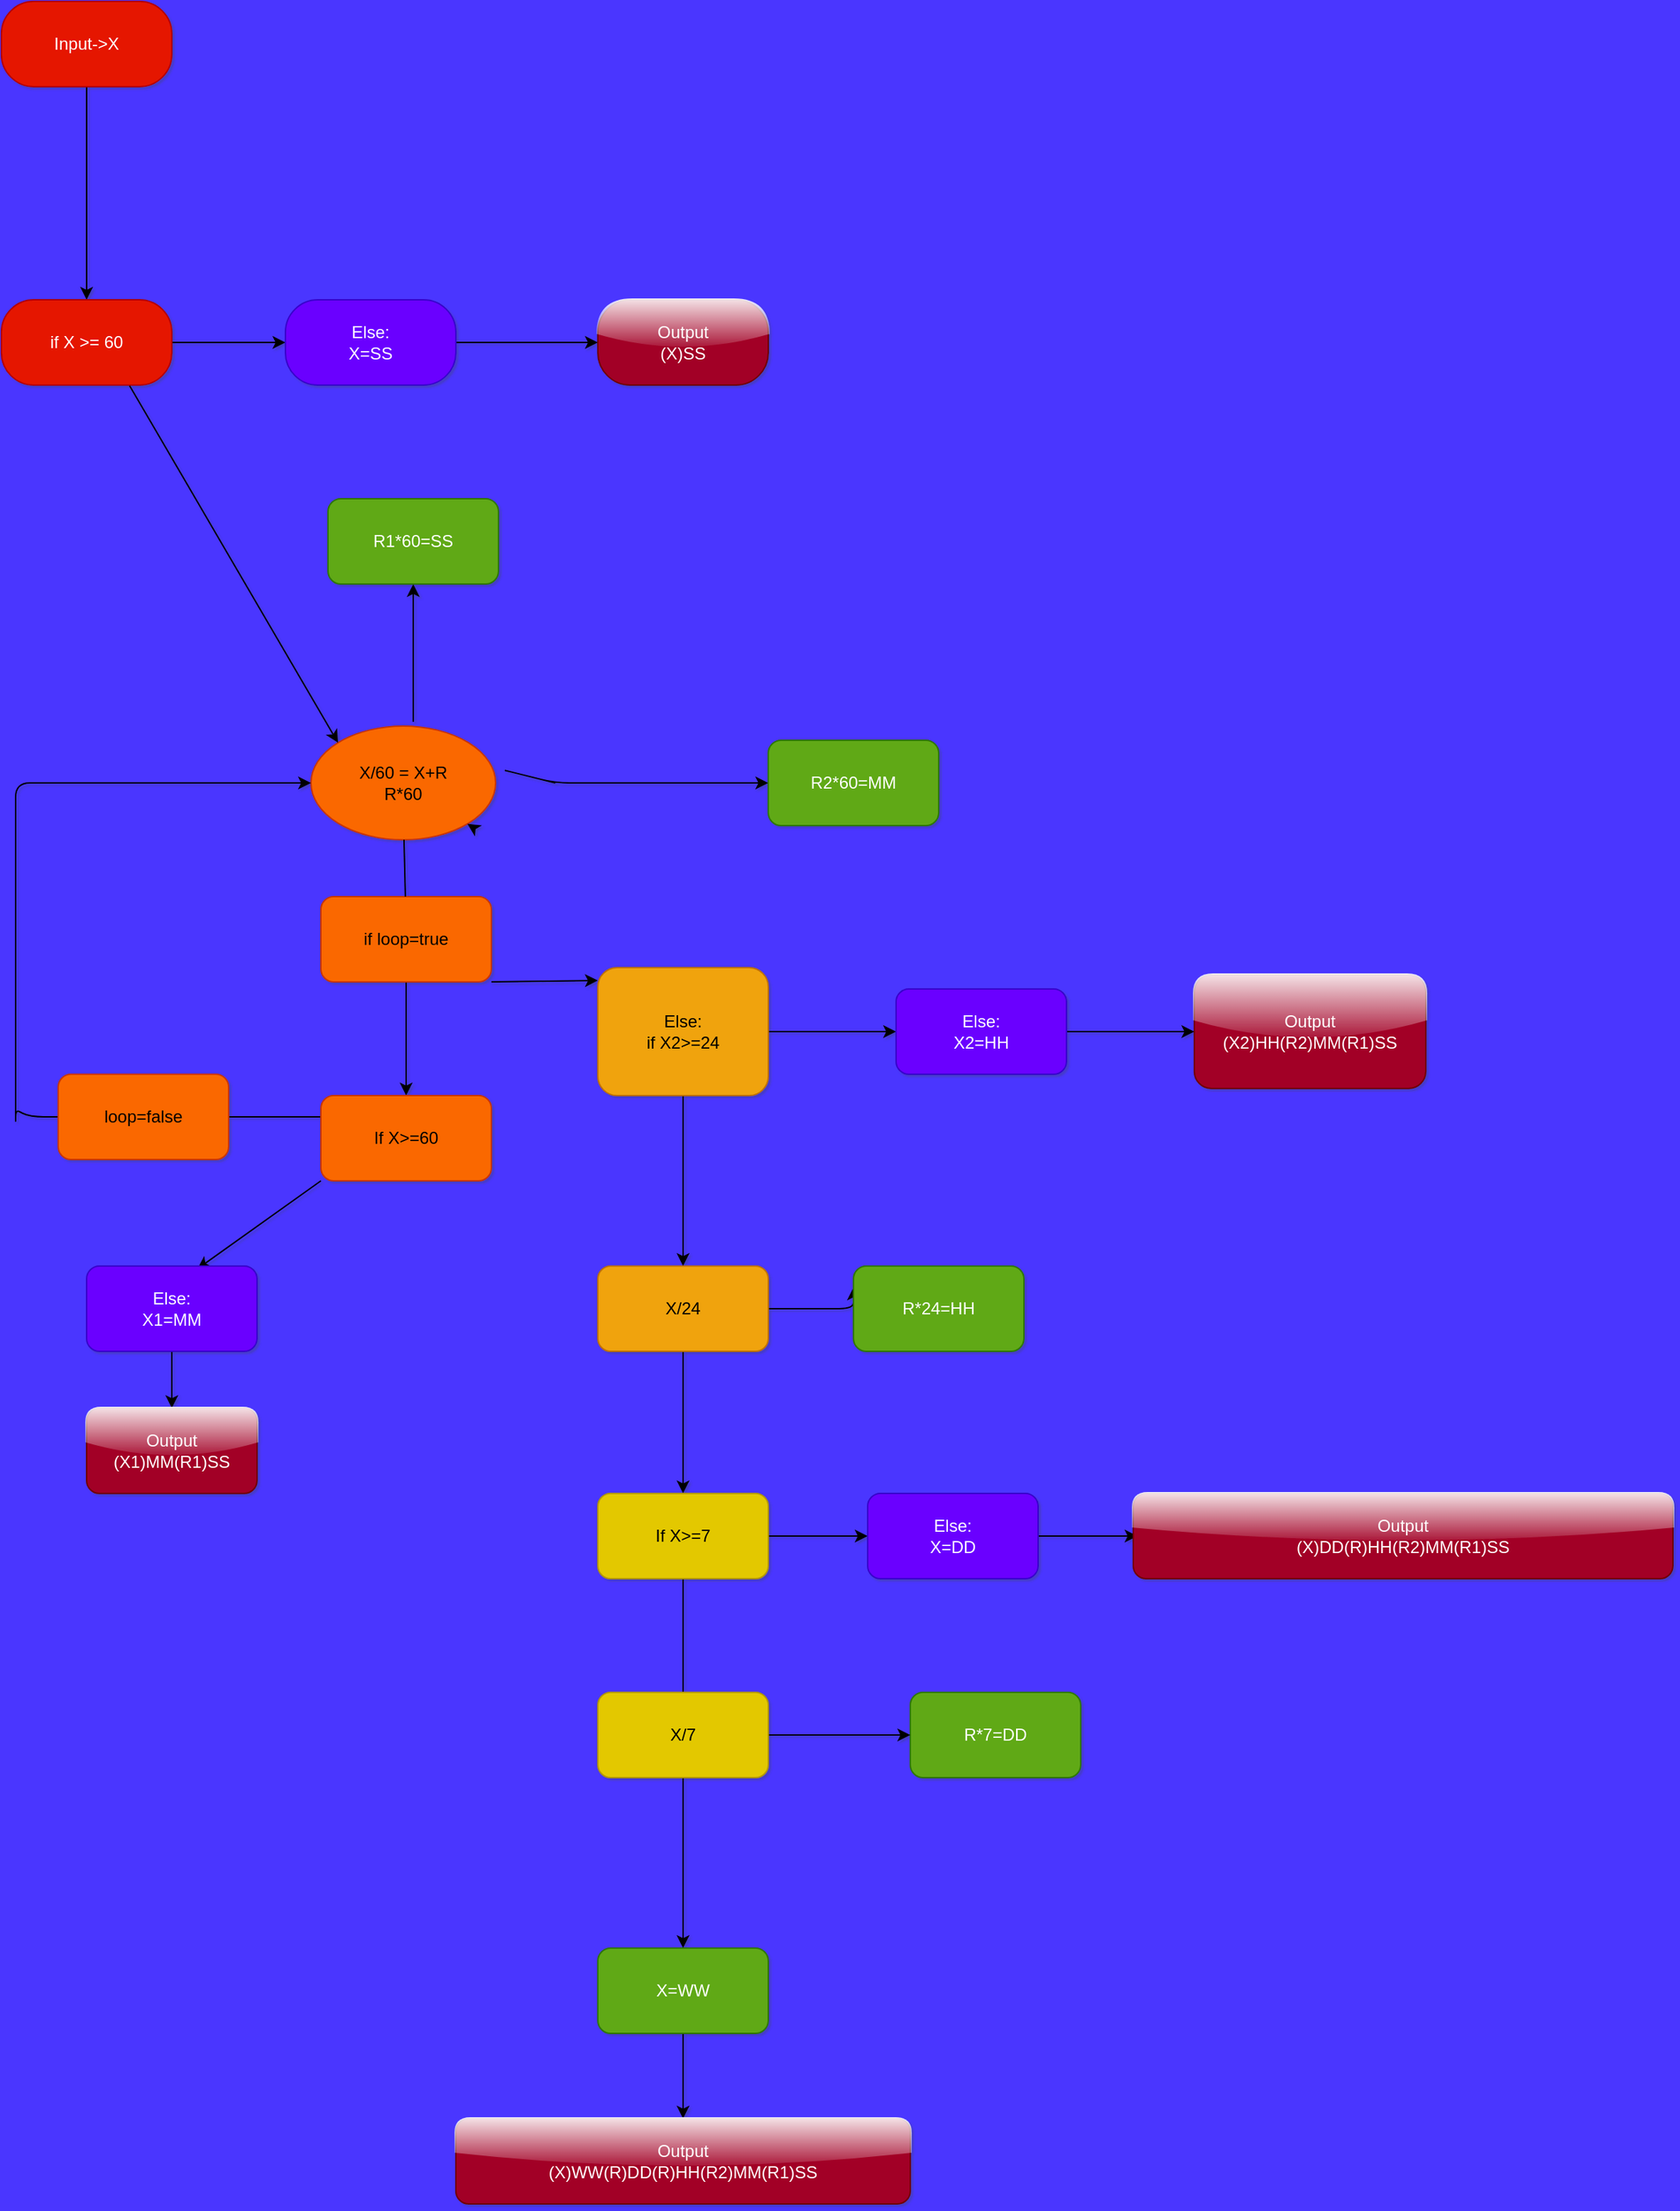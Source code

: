 <mxfile>
    <diagram id="u2BzBULdII_uXvMt2Ss9" name="Page-1">
        <mxGraphModel dx="1084" dy="1190" grid="0" gridSize="10" guides="1" tooltips="1" connect="1" arrows="1" fold="1" page="0" pageScale="1" pageWidth="827" pageHeight="1169" background="#4A36FF" math="0" shadow="1">
            <root>
                <mxCell id="0"/>
                <mxCell id="1" parent="0"/>
                <mxCell id="28" value="" style="edgeStyle=none;html=1;" parent="1" source="2" target="27" edge="1">
                    <mxGeometry relative="1" as="geometry"/>
                </mxCell>
                <object label="Input-&amp;gt;X" start="Input&#10;" id="2">
                    <mxCell style="rounded=1;whiteSpace=wrap;html=1;arcSize=38;fillColor=#e51400;fontColor=#ffffff;strokeColor=#B20000;" parent="1" vertex="1">
                        <mxGeometry x="60" y="-390" width="120" height="60" as="geometry"/>
                    </mxCell>
                </object>
                <mxCell id="6" value="" style="edgeStyle=none;html=1;startArrow=none;" parent="1" source="61" target="4" edge="1">
                    <mxGeometry relative="1" as="geometry"/>
                </mxCell>
                <mxCell id="8" style="edgeStyle=none;html=1;exitX=0.554;exitY=-0.037;exitDx=0;exitDy=0;exitPerimeter=0;" parent="1" source="3" target="9" edge="1">
                    <mxGeometry relative="1" as="geometry">
                        <mxPoint x="530" y="160" as="targetPoint"/>
                    </mxGeometry>
                </mxCell>
                <mxCell id="10" style="edgeStyle=none;html=1;" parent="1" target="11" edge="1">
                    <mxGeometry relative="1" as="geometry">
                        <mxPoint x="640" y="230" as="targetPoint"/>
                        <mxPoint x="450" y="160" as="sourcePoint"/>
                        <Array as="points">
                            <mxPoint x="410" y="150"/>
                            <mxPoint x="450" y="160"/>
                        </Array>
                    </mxGeometry>
                </mxCell>
                <mxCell id="3" value="X/60 = X+R&lt;br&gt;R*60" style="ellipse;whiteSpace=wrap;html=1;fillColor=#fa6800;fontColor=#000000;strokeColor=#C73500;" parent="1" vertex="1">
                    <mxGeometry x="278" y="120" width="130" height="80" as="geometry"/>
                </mxCell>
                <mxCell id="64" style="edgeStyle=none;html=1;exitX=0;exitY=1;exitDx=0;exitDy=0;entryX=0.65;entryY=0.033;entryDx=0;entryDy=0;entryPerimeter=0;" parent="1" source="4" target="35" edge="1">
                    <mxGeometry relative="1" as="geometry"/>
                </mxCell>
                <mxCell id="67" style="edgeStyle=none;html=1;exitX=0;exitY=0.25;exitDx=0;exitDy=0;entryX=0;entryY=0.5;entryDx=0;entryDy=0;" parent="1" source="4" target="3" edge="1">
                    <mxGeometry relative="1" as="geometry">
                        <Array as="points">
                            <mxPoint x="80" y="395"/>
                            <mxPoint x="70" y="390"/>
                            <mxPoint x="70" y="400"/>
                            <mxPoint x="70" y="160"/>
                        </Array>
                    </mxGeometry>
                </mxCell>
                <mxCell id="4" value="If X&amp;gt;=60" style="rounded=1;whiteSpace=wrap;html=1;fillColor=#fa6800;fontColor=#000000;strokeColor=#C73500;" parent="1" vertex="1">
                    <mxGeometry x="285" y="380" width="120" height="60" as="geometry"/>
                </mxCell>
                <mxCell id="9" value="R1*60=SS" style="rounded=1;whiteSpace=wrap;html=1;fillColor=#60a917;fontColor=#ffffff;strokeColor=#2D7600;" parent="1" vertex="1">
                    <mxGeometry x="290" y="-40" width="120" height="60" as="geometry"/>
                </mxCell>
                <mxCell id="11" value="R2*60=MM" style="rounded=1;whiteSpace=wrap;html=1;color=red;fillColor=#60a917;fontColor=#ffffff;strokeColor=#2D7600;" parent="1" vertex="1">
                    <mxGeometry x="600" y="130" width="120" height="60" as="geometry"/>
                </mxCell>
                <mxCell id="16" value="" style="edgeStyle=none;html=1;" parent="1" source="12" target="15" edge="1">
                    <mxGeometry relative="1" as="geometry"/>
                </mxCell>
                <mxCell id="66" style="edgeStyle=none;html=1;exitX=1;exitY=0.5;exitDx=0;exitDy=0;entryX=0;entryY=0.5;entryDx=0;entryDy=0;" parent="1" source="12" target="40" edge="1">
                    <mxGeometry relative="1" as="geometry"/>
                </mxCell>
                <mxCell id="12" value="Else:&lt;br&gt;if X2&amp;gt;=24" style="rounded=1;whiteSpace=wrap;html=1;fillColor=#f0a30a;fontColor=#000000;strokeColor=#BD7000;" parent="1" vertex="1">
                    <mxGeometry x="480" y="290" width="120" height="90" as="geometry"/>
                </mxCell>
                <mxCell id="20" value="" style="edgeStyle=none;html=1;" parent="1" source="15" target="19" edge="1">
                    <mxGeometry relative="1" as="geometry"/>
                </mxCell>
                <mxCell id="45" style="edgeStyle=none;html=1;exitX=1;exitY=0.5;exitDx=0;exitDy=0;entryX=0;entryY=0.25;entryDx=0;entryDy=0;" parent="1" source="15" target="46" edge="1">
                    <mxGeometry relative="1" as="geometry">
                        <mxPoint x="640" y="520" as="targetPoint"/>
                        <Array as="points">
                            <mxPoint x="660" y="530"/>
                        </Array>
                    </mxGeometry>
                </mxCell>
                <mxCell id="15" value="X/24" style="whiteSpace=wrap;html=1;rounded=1;fillColor=#f0a30a;fontColor=#000000;strokeColor=#BD7000;" parent="1" vertex="1">
                    <mxGeometry x="480" y="500" width="120" height="60" as="geometry"/>
                </mxCell>
                <mxCell id="24" value="" style="edgeStyle=none;html=1;" parent="1" source="19" target="23" edge="1">
                    <mxGeometry relative="1" as="geometry"/>
                </mxCell>
                <mxCell id="47" style="edgeStyle=none;html=1;exitX=1;exitY=0.25;exitDx=0;exitDy=0;entryX=0;entryY=0.5;entryDx=0;entryDy=0;" parent="1" source="19" target="48" edge="1">
                    <mxGeometry relative="1" as="geometry">
                        <mxPoint x="660" y="635" as="targetPoint"/>
                        <Array as="points">
                            <mxPoint x="580" y="690"/>
                            <mxPoint x="630" y="690"/>
                        </Array>
                    </mxGeometry>
                </mxCell>
                <mxCell id="19" value="If X&amp;gt;=7" style="whiteSpace=wrap;html=1;rounded=1;fillColor=#e3c800;fontColor=#000000;strokeColor=#B09500;" parent="1" vertex="1">
                    <mxGeometry x="480" y="660" width="120" height="60" as="geometry"/>
                </mxCell>
                <mxCell id="57" value="" style="edgeStyle=none;html=1;" parent="1" source="23" target="56" edge="1">
                    <mxGeometry relative="1" as="geometry"/>
                </mxCell>
                <mxCell id="23" value="X=WW" style="whiteSpace=wrap;html=1;rounded=1;fillColor=#60a917;fontColor=#ffffff;strokeColor=#2D7600;" parent="1" vertex="1">
                    <mxGeometry x="480" y="980" width="120" height="60" as="geometry"/>
                </mxCell>
                <mxCell id="30" value="" style="edgeStyle=none;html=1;" parent="1" source="27" target="29" edge="1">
                    <mxGeometry relative="1" as="geometry"/>
                </mxCell>
                <mxCell id="33" style="edgeStyle=none;html=1;exitX=0.75;exitY=1;exitDx=0;exitDy=0;entryX=0;entryY=0;entryDx=0;entryDy=0;" parent="1" source="27" target="3" edge="1">
                    <mxGeometry relative="1" as="geometry"/>
                </mxCell>
                <mxCell id="27" value="if X &amp;gt;= 60" style="whiteSpace=wrap;html=1;rounded=1;arcSize=38;fillColor=#e51400;fontColor=#ffffff;strokeColor=#B20000;" parent="1" vertex="1">
                    <mxGeometry x="60" y="-180" width="120" height="60" as="geometry"/>
                </mxCell>
                <mxCell id="32" value="" style="edgeStyle=none;html=1;" parent="1" source="29" target="31" edge="1">
                    <mxGeometry relative="1" as="geometry"/>
                </mxCell>
                <mxCell id="29" value="Else:&lt;br&gt;X=SS" style="whiteSpace=wrap;html=1;rounded=1;arcSize=38;fillColor=#6a00ff;fontColor=#ffffff;strokeColor=#3700CC;" parent="1" vertex="1">
                    <mxGeometry x="260" y="-180" width="120" height="60" as="geometry"/>
                </mxCell>
                <mxCell id="31" value="Output&lt;br&gt;(X)SS" style="whiteSpace=wrap;html=1;rounded=1;arcSize=38;fillColor=#a20025;fontColor=#ffffff;strokeColor=#6F0000;glass=1;" parent="1" vertex="1">
                    <mxGeometry x="480" y="-180" width="120" height="60" as="geometry"/>
                </mxCell>
                <mxCell id="65" style="edgeStyle=none;html=1;exitX=0.5;exitY=1;exitDx=0;exitDy=0;entryX=0.5;entryY=0;entryDx=0;entryDy=0;" parent="1" source="35" target="36" edge="1">
                    <mxGeometry relative="1" as="geometry"/>
                </mxCell>
                <mxCell id="35" value="Else:&lt;br&gt;X1=MM" style="rounded=1;whiteSpace=wrap;html=1;fillColor=#6a00ff;fontColor=#ffffff;strokeColor=#3700CC;" parent="1" vertex="1">
                    <mxGeometry x="120" y="500" width="120" height="60" as="geometry"/>
                </mxCell>
                <mxCell id="36" value="Output&lt;br&gt;(X1)MM(R1)SS" style="whiteSpace=wrap;html=1;rounded=1;fillColor=#a20025;fontColor=#ffffff;strokeColor=#6F0000;glass=1;" parent="1" vertex="1">
                    <mxGeometry x="120" y="600" width="120" height="60" as="geometry"/>
                </mxCell>
                <mxCell id="38" style="edgeStyle=none;html=1;" parent="1" target="3" edge="1">
                    <mxGeometry relative="1" as="geometry">
                        <mxPoint x="390" y="190" as="sourcePoint"/>
                    </mxGeometry>
                </mxCell>
                <mxCell id="42" value="" style="edgeStyle=none;html=1;" parent="1" source="40" target="41" edge="1">
                    <mxGeometry relative="1" as="geometry"/>
                </mxCell>
                <mxCell id="40" value="Else:&lt;br&gt;X2=HH" style="rounded=1;whiteSpace=wrap;html=1;fillColor=#6a00ff;fontColor=#ffffff;strokeColor=#3700CC;" parent="1" vertex="1">
                    <mxGeometry x="690" y="305" width="120" height="60" as="geometry"/>
                </mxCell>
                <mxCell id="41" value="Output&lt;br&gt;(X2)HH(R2)MM(R1)SS" style="whiteSpace=wrap;html=1;rounded=1;fillColor=#a20025;fontColor=#ffffff;strokeColor=#6F0000;glass=1;" parent="1" vertex="1">
                    <mxGeometry x="900" y="295" width="163" height="80" as="geometry"/>
                </mxCell>
                <mxCell id="46" value="R*24=HH" style="rounded=1;whiteSpace=wrap;html=1;fillColor=#60a917;fontColor=#ffffff;strokeColor=#2D7600;" parent="1" vertex="1">
                    <mxGeometry x="660" y="500" width="120" height="60" as="geometry"/>
                </mxCell>
                <mxCell id="50" value="" style="edgeStyle=none;html=1;" parent="1" source="48" edge="1">
                    <mxGeometry relative="1" as="geometry">
                        <mxPoint x="860" y="690" as="targetPoint"/>
                    </mxGeometry>
                </mxCell>
                <mxCell id="48" value="Else:&lt;br&gt;X=DD" style="rounded=1;whiteSpace=wrap;html=1;fillColor=#6a00ff;fontColor=#ffffff;strokeColor=#3700CC;" parent="1" vertex="1">
                    <mxGeometry x="670" y="660" width="120" height="60" as="geometry"/>
                </mxCell>
                <mxCell id="55" value="R*7=DD" style="rounded=1;whiteSpace=wrap;html=1;fillColor=#60a917;fontColor=#ffffff;strokeColor=#2D7600;" parent="1" vertex="1">
                    <mxGeometry x="700" y="800" width="120" height="60" as="geometry"/>
                </mxCell>
                <mxCell id="56" value="Output&lt;br&gt;(X)WW(R)DD(R)HH(R2)MM(R1)SS" style="whiteSpace=wrap;html=1;rounded=1;fillColor=#a20025;fontColor=#ffffff;strokeColor=#6F0000;glass=1;" parent="1" vertex="1">
                    <mxGeometry x="380" y="1100" width="320" height="60" as="geometry"/>
                </mxCell>
                <mxCell id="59" style="edgeStyle=none;html=1;exitX=1;exitY=0.5;exitDx=0;exitDy=0;" parent="1" source="58" edge="1">
                    <mxGeometry relative="1" as="geometry">
                        <mxPoint x="700" y="830" as="targetPoint"/>
                    </mxGeometry>
                </mxCell>
                <mxCell id="58" value="X/7" style="rounded=1;whiteSpace=wrap;html=1;fillColor=#e3c800;fontColor=#000000;strokeColor=#B09500;" parent="1" vertex="1">
                    <mxGeometry x="480" y="800" width="120" height="60" as="geometry"/>
                </mxCell>
                <mxCell id="63" style="edgeStyle=none;html=1;exitX=1;exitY=1;exitDx=0;exitDy=0;entryX=0;entryY=0.1;entryDx=0;entryDy=0;entryPerimeter=0;" parent="1" source="61" target="12" edge="1">
                    <mxGeometry relative="1" as="geometry"/>
                </mxCell>
                <mxCell id="61" value="if loop=true" style="rounded=1;whiteSpace=wrap;html=1;fillColor=#fa6800;fontColor=#000000;strokeColor=#C73500;" parent="1" vertex="1">
                    <mxGeometry x="285" y="240" width="120" height="60" as="geometry"/>
                </mxCell>
                <mxCell id="62" value="" style="edgeStyle=none;html=1;endArrow=none;" parent="1" source="3" target="61" edge="1">
                    <mxGeometry relative="1" as="geometry">
                        <mxPoint x="341.008" y="199.924" as="sourcePoint"/>
                        <mxPoint x="323" y="380" as="targetPoint"/>
                    </mxGeometry>
                </mxCell>
                <mxCell id="68" value="loop=false" style="rounded=1;whiteSpace=wrap;html=1;fillColor=#fa6800;fontColor=#000000;strokeColor=#C73500;" parent="1" vertex="1">
                    <mxGeometry x="100" y="365" width="120" height="60" as="geometry"/>
                </mxCell>
                <mxCell id="69" value="&lt;span style=&quot;color: rgb(255 , 255 , 255)&quot;&gt;Output&lt;/span&gt;&lt;br style=&quot;color: rgb(255 , 255 , 255)&quot;&gt;&lt;span style=&quot;color: rgb(255 , 255 , 255)&quot;&gt;(X)DD(R)HH(R2)MM(R1)SS&lt;/span&gt;" style="rounded=1;whiteSpace=wrap;html=1;shadow=0;glass=1;sketch=0;fillColor=#a20025;fontColor=#ffffff;strokeColor=#6F0000;" vertex="1" parent="1">
                    <mxGeometry x="857" y="660" width="380" height="60" as="geometry"/>
                </mxCell>
            </root>
        </mxGraphModel>
    </diagram>
</mxfile>